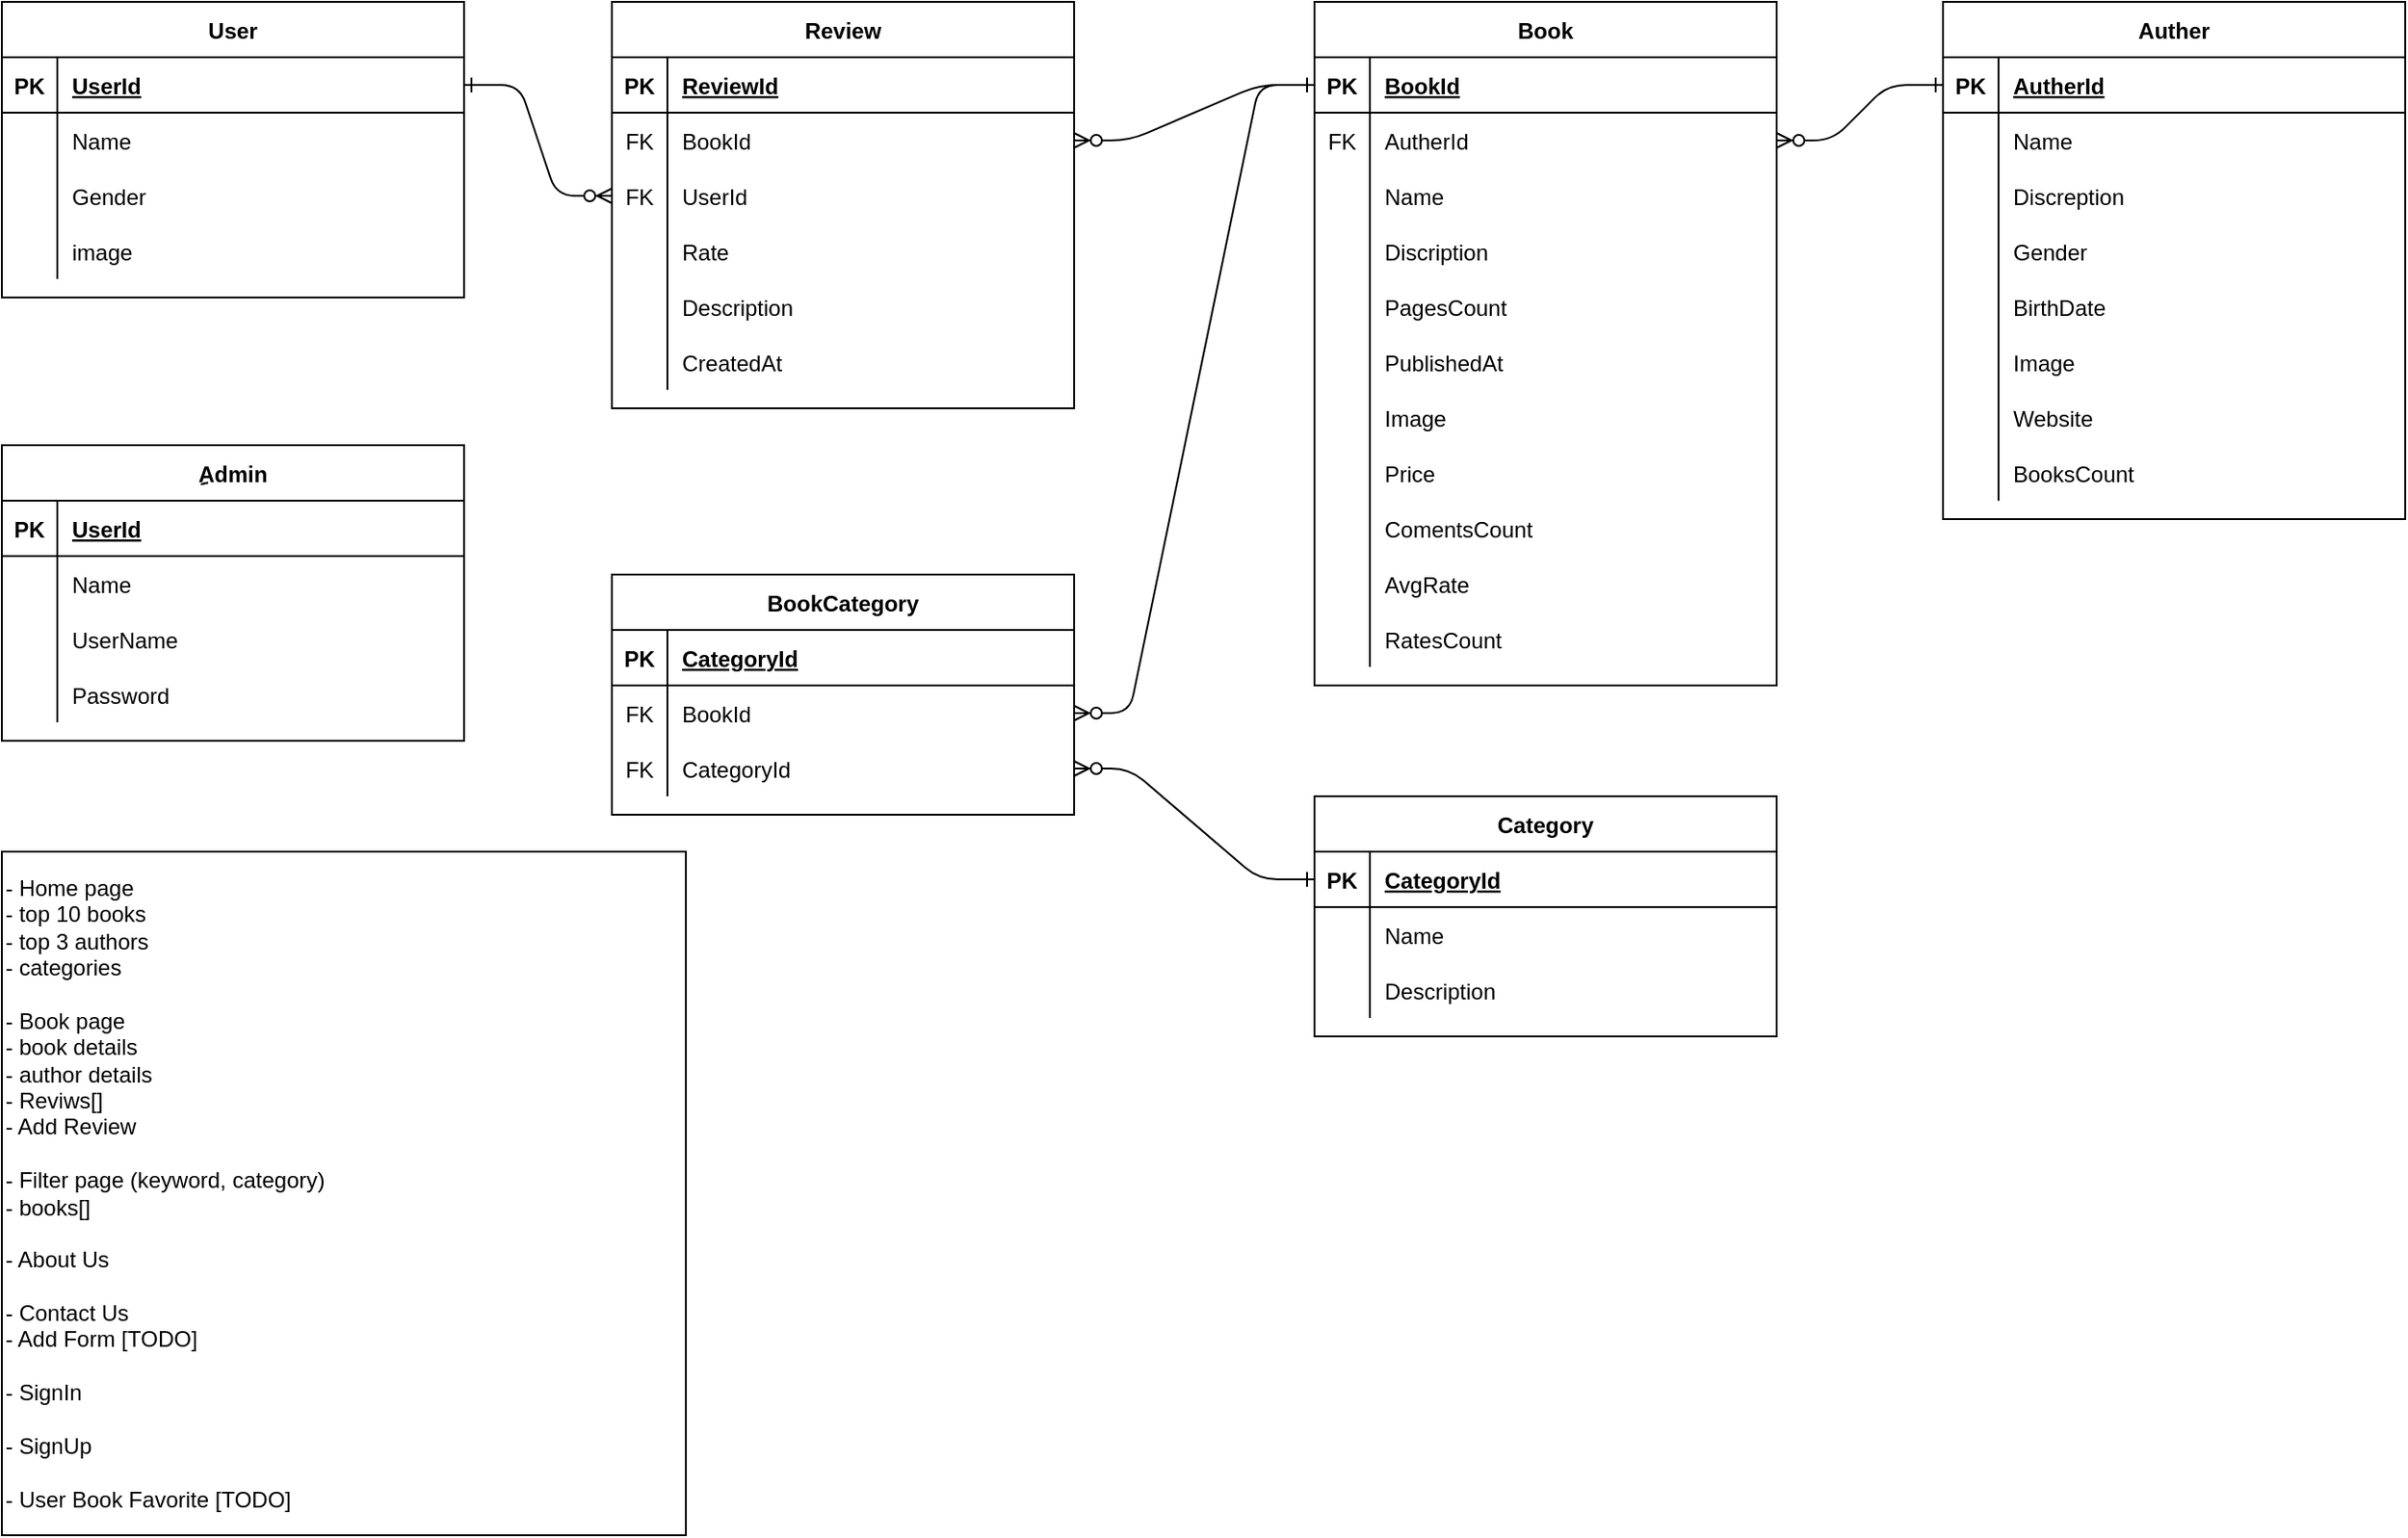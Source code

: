 <mxfile version="14.5.1" type="device"><diagram id="R2lEEEUBdFMjLlhIrx00" name="Page-1"><mxGraphModel dx="2351" dy="1166" grid="1" gridSize="10" guides="1" tooltips="1" connect="1" arrows="1" fold="1" page="0" pageScale="1" pageWidth="850" pageHeight="1100" math="0" shadow="0" extFonts="Permanent Marker^https://fonts.googleapis.com/css?family=Permanent+Marker"><root><mxCell id="0"/><mxCell id="1" parent="0"/><mxCell id="C-vyLk0tnHw3VtMMgP7b-1" value="" style="edgeStyle=entityRelationEdgeStyle;endArrow=ERzeroToMany;startArrow=ERone;endFill=1;startFill=0;" parent="1" source="C-vyLk0tnHw3VtMMgP7b-3" target="C-vyLk0tnHw3VtMMgP7b-27" edge="1"><mxGeometry width="100" height="100" relative="1" as="geometry"><mxPoint x="340" y="720" as="sourcePoint"/><mxPoint x="350" y="250" as="targetPoint"/></mxGeometry></mxCell><mxCell id="C-vyLk0tnHw3VtMMgP7b-2" value="Auther" style="shape=table;startSize=30;container=1;collapsible=1;childLayout=tableLayout;fixedRows=1;rowLines=0;fontStyle=1;align=center;resizeLast=1;" parent="1" vertex="1"><mxGeometry x="360" y="120" width="250" height="280" as="geometry"/></mxCell><mxCell id="C-vyLk0tnHw3VtMMgP7b-3" value="" style="shape=partialRectangle;collapsible=0;dropTarget=0;pointerEvents=0;fillColor=none;points=[[0,0.5],[1,0.5]];portConstraint=eastwest;top=0;left=0;right=0;bottom=1;" parent="C-vyLk0tnHw3VtMMgP7b-2" vertex="1"><mxGeometry y="30" width="250" height="30" as="geometry"/></mxCell><mxCell id="C-vyLk0tnHw3VtMMgP7b-4" value="PK" style="shape=partialRectangle;overflow=hidden;connectable=0;fillColor=none;top=0;left=0;bottom=0;right=0;fontStyle=1;" parent="C-vyLk0tnHw3VtMMgP7b-3" vertex="1"><mxGeometry width="30" height="30" as="geometry"/></mxCell><mxCell id="C-vyLk0tnHw3VtMMgP7b-5" value="AutherId" style="shape=partialRectangle;overflow=hidden;connectable=0;fillColor=none;top=0;left=0;bottom=0;right=0;align=left;spacingLeft=6;fontStyle=5;" parent="C-vyLk0tnHw3VtMMgP7b-3" vertex="1"><mxGeometry x="30" width="220" height="30" as="geometry"/></mxCell><mxCell id="C-vyLk0tnHw3VtMMgP7b-6" value="" style="shape=partialRectangle;collapsible=0;dropTarget=0;pointerEvents=0;fillColor=none;points=[[0,0.5],[1,0.5]];portConstraint=eastwest;top=0;left=0;right=0;bottom=0;" parent="C-vyLk0tnHw3VtMMgP7b-2" vertex="1"><mxGeometry y="60" width="250" height="30" as="geometry"/></mxCell><mxCell id="C-vyLk0tnHw3VtMMgP7b-7" value="" style="shape=partialRectangle;overflow=hidden;connectable=0;fillColor=none;top=0;left=0;bottom=0;right=0;" parent="C-vyLk0tnHw3VtMMgP7b-6" vertex="1"><mxGeometry width="30" height="30" as="geometry"/></mxCell><mxCell id="C-vyLk0tnHw3VtMMgP7b-8" value="Name" style="shape=partialRectangle;overflow=hidden;connectable=0;fillColor=none;top=0;left=0;bottom=0;right=0;align=left;spacingLeft=6;" parent="C-vyLk0tnHw3VtMMgP7b-6" vertex="1"><mxGeometry x="30" width="220" height="30" as="geometry"/></mxCell><mxCell id="C-vyLk0tnHw3VtMMgP7b-9" value="" style="shape=partialRectangle;collapsible=0;dropTarget=0;pointerEvents=0;fillColor=none;points=[[0,0.5],[1,0.5]];portConstraint=eastwest;top=0;left=0;right=0;bottom=0;" parent="C-vyLk0tnHw3VtMMgP7b-2" vertex="1"><mxGeometry y="90" width="250" height="30" as="geometry"/></mxCell><mxCell id="C-vyLk0tnHw3VtMMgP7b-10" value="" style="shape=partialRectangle;overflow=hidden;connectable=0;fillColor=none;top=0;left=0;bottom=0;right=0;" parent="C-vyLk0tnHw3VtMMgP7b-9" vertex="1"><mxGeometry width="30" height="30" as="geometry"/></mxCell><mxCell id="C-vyLk0tnHw3VtMMgP7b-11" value="Discreption" style="shape=partialRectangle;overflow=hidden;connectable=0;fillColor=none;top=0;left=0;bottom=0;right=0;align=left;spacingLeft=6;" parent="C-vyLk0tnHw3VtMMgP7b-9" vertex="1"><mxGeometry x="30" width="220" height="30" as="geometry"/></mxCell><mxCell id="9CYQMxDOQWT6zgm0s9Ft-34" value="" style="shape=partialRectangle;collapsible=0;dropTarget=0;pointerEvents=0;fillColor=none;points=[[0,0.5],[1,0.5]];portConstraint=eastwest;top=0;left=0;right=0;bottom=0;" parent="C-vyLk0tnHw3VtMMgP7b-2" vertex="1"><mxGeometry y="120" width="250" height="30" as="geometry"/></mxCell><mxCell id="9CYQMxDOQWT6zgm0s9Ft-35" value="" style="shape=partialRectangle;overflow=hidden;connectable=0;fillColor=none;top=0;left=0;bottom=0;right=0;" parent="9CYQMxDOQWT6zgm0s9Ft-34" vertex="1"><mxGeometry width="30" height="30" as="geometry"/></mxCell><mxCell id="9CYQMxDOQWT6zgm0s9Ft-36" value="Gender" style="shape=partialRectangle;overflow=hidden;connectable=0;fillColor=none;top=0;left=0;bottom=0;right=0;align=left;spacingLeft=6;" parent="9CYQMxDOQWT6zgm0s9Ft-34" vertex="1"><mxGeometry x="30" width="220" height="30" as="geometry"/></mxCell><mxCell id="9CYQMxDOQWT6zgm0s9Ft-37" value="" style="shape=partialRectangle;collapsible=0;dropTarget=0;pointerEvents=0;fillColor=none;points=[[0,0.5],[1,0.5]];portConstraint=eastwest;top=0;left=0;right=0;bottom=0;" parent="C-vyLk0tnHw3VtMMgP7b-2" vertex="1"><mxGeometry y="150" width="250" height="30" as="geometry"/></mxCell><mxCell id="9CYQMxDOQWT6zgm0s9Ft-38" value="" style="shape=partialRectangle;overflow=hidden;connectable=0;fillColor=none;top=0;left=0;bottom=0;right=0;" parent="9CYQMxDOQWT6zgm0s9Ft-37" vertex="1"><mxGeometry width="30" height="30" as="geometry"/></mxCell><mxCell id="9CYQMxDOQWT6zgm0s9Ft-39" value="BirthDate" style="shape=partialRectangle;overflow=hidden;connectable=0;fillColor=none;top=0;left=0;bottom=0;right=0;align=left;spacingLeft=6;" parent="9CYQMxDOQWT6zgm0s9Ft-37" vertex="1"><mxGeometry x="30" width="220" height="30" as="geometry"/></mxCell><mxCell id="9CYQMxDOQWT6zgm0s9Ft-40" value="" style="shape=partialRectangle;collapsible=0;dropTarget=0;pointerEvents=0;fillColor=none;points=[[0,0.5],[1,0.5]];portConstraint=eastwest;top=0;left=0;right=0;bottom=0;" parent="C-vyLk0tnHw3VtMMgP7b-2" vertex="1"><mxGeometry y="180" width="250" height="30" as="geometry"/></mxCell><mxCell id="9CYQMxDOQWT6zgm0s9Ft-41" value="" style="shape=partialRectangle;overflow=hidden;connectable=0;fillColor=none;top=0;left=0;bottom=0;right=0;" parent="9CYQMxDOQWT6zgm0s9Ft-40" vertex="1"><mxGeometry width="30" height="30" as="geometry"/></mxCell><mxCell id="9CYQMxDOQWT6zgm0s9Ft-42" value="Image" style="shape=partialRectangle;overflow=hidden;connectable=0;fillColor=none;top=0;left=0;bottom=0;right=0;align=left;spacingLeft=6;" parent="9CYQMxDOQWT6zgm0s9Ft-40" vertex="1"><mxGeometry x="30" width="220" height="30" as="geometry"/></mxCell><mxCell id="9CYQMxDOQWT6zgm0s9Ft-43" value="" style="shape=partialRectangle;collapsible=0;dropTarget=0;pointerEvents=0;fillColor=none;points=[[0,0.5],[1,0.5]];portConstraint=eastwest;top=0;left=0;right=0;bottom=0;" parent="C-vyLk0tnHw3VtMMgP7b-2" vertex="1"><mxGeometry y="210" width="250" height="30" as="geometry"/></mxCell><mxCell id="9CYQMxDOQWT6zgm0s9Ft-44" value="" style="shape=partialRectangle;overflow=hidden;connectable=0;fillColor=none;top=0;left=0;bottom=0;right=0;" parent="9CYQMxDOQWT6zgm0s9Ft-43" vertex="1"><mxGeometry width="30" height="30" as="geometry"/></mxCell><mxCell id="9CYQMxDOQWT6zgm0s9Ft-45" value="Website" style="shape=partialRectangle;overflow=hidden;connectable=0;fillColor=none;top=0;left=0;bottom=0;right=0;align=left;spacingLeft=6;" parent="9CYQMxDOQWT6zgm0s9Ft-43" vertex="1"><mxGeometry x="30" width="220" height="30" as="geometry"/></mxCell><mxCell id="9CYQMxDOQWT6zgm0s9Ft-46" value="" style="shape=partialRectangle;collapsible=0;dropTarget=0;pointerEvents=0;fillColor=none;points=[[0,0.5],[1,0.5]];portConstraint=eastwest;top=0;left=0;right=0;bottom=0;" parent="C-vyLk0tnHw3VtMMgP7b-2" vertex="1"><mxGeometry y="240" width="250" height="30" as="geometry"/></mxCell><mxCell id="9CYQMxDOQWT6zgm0s9Ft-47" value="" style="shape=partialRectangle;overflow=hidden;connectable=0;fillColor=none;top=0;left=0;bottom=0;right=0;" parent="9CYQMxDOQWT6zgm0s9Ft-46" vertex="1"><mxGeometry width="30" height="30" as="geometry"/></mxCell><mxCell id="9CYQMxDOQWT6zgm0s9Ft-48" value="BooksCount" style="shape=partialRectangle;overflow=hidden;connectable=0;fillColor=none;top=0;left=0;bottom=0;right=0;align=left;spacingLeft=6;" parent="9CYQMxDOQWT6zgm0s9Ft-46" vertex="1"><mxGeometry x="30" width="220" height="30" as="geometry"/></mxCell><mxCell id="C-vyLk0tnHw3VtMMgP7b-23" value="Book" style="shape=table;startSize=30;container=1;collapsible=1;childLayout=tableLayout;fixedRows=1;rowLines=0;fontStyle=1;align=center;resizeLast=1;" parent="1" vertex="1"><mxGeometry x="20" y="120" width="250" height="370" as="geometry"/></mxCell><mxCell id="C-vyLk0tnHw3VtMMgP7b-24" value="" style="shape=partialRectangle;collapsible=0;dropTarget=0;pointerEvents=0;fillColor=none;points=[[0,0.5],[1,0.5]];portConstraint=eastwest;top=0;left=0;right=0;bottom=1;" parent="C-vyLk0tnHw3VtMMgP7b-23" vertex="1"><mxGeometry y="30" width="250" height="30" as="geometry"/></mxCell><mxCell id="C-vyLk0tnHw3VtMMgP7b-25" value="PK" style="shape=partialRectangle;overflow=hidden;connectable=0;fillColor=none;top=0;left=0;bottom=0;right=0;fontStyle=1;" parent="C-vyLk0tnHw3VtMMgP7b-24" vertex="1"><mxGeometry width="30" height="30" as="geometry"/></mxCell><mxCell id="C-vyLk0tnHw3VtMMgP7b-26" value="BookId" style="shape=partialRectangle;overflow=hidden;connectable=0;fillColor=none;top=0;left=0;bottom=0;right=0;align=left;spacingLeft=6;fontStyle=5;" parent="C-vyLk0tnHw3VtMMgP7b-24" vertex="1"><mxGeometry x="30" width="220" height="30" as="geometry"/></mxCell><mxCell id="C-vyLk0tnHw3VtMMgP7b-27" value="" style="shape=partialRectangle;collapsible=0;dropTarget=0;pointerEvents=0;fillColor=none;points=[[0,0.5],[1,0.5]];portConstraint=eastwest;top=0;left=0;right=0;bottom=0;" parent="C-vyLk0tnHw3VtMMgP7b-23" vertex="1"><mxGeometry y="60" width="250" height="30" as="geometry"/></mxCell><mxCell id="C-vyLk0tnHw3VtMMgP7b-28" value="FK" style="shape=partialRectangle;overflow=hidden;connectable=0;fillColor=none;top=0;left=0;bottom=0;right=0;" parent="C-vyLk0tnHw3VtMMgP7b-27" vertex="1"><mxGeometry width="30" height="30" as="geometry"/></mxCell><mxCell id="C-vyLk0tnHw3VtMMgP7b-29" value="AutherId" style="shape=partialRectangle;overflow=hidden;connectable=0;fillColor=none;top=0;left=0;bottom=0;right=0;align=left;spacingLeft=6;" parent="C-vyLk0tnHw3VtMMgP7b-27" vertex="1"><mxGeometry x="30" width="220" height="30" as="geometry"/></mxCell><mxCell id="9CYQMxDOQWT6zgm0s9Ft-31" value="" style="shape=partialRectangle;collapsible=0;dropTarget=0;pointerEvents=0;fillColor=none;points=[[0,0.5],[1,0.5]];portConstraint=eastwest;top=0;left=0;right=0;bottom=0;" parent="C-vyLk0tnHw3VtMMgP7b-23" vertex="1"><mxGeometry y="90" width="250" height="30" as="geometry"/></mxCell><mxCell id="9CYQMxDOQWT6zgm0s9Ft-32" value="" style="shape=partialRectangle;overflow=hidden;connectable=0;fillColor=none;top=0;left=0;bottom=0;right=0;" parent="9CYQMxDOQWT6zgm0s9Ft-31" vertex="1"><mxGeometry width="30" height="30" as="geometry"/></mxCell><mxCell id="9CYQMxDOQWT6zgm0s9Ft-33" value="Name" style="shape=partialRectangle;overflow=hidden;connectable=0;fillColor=none;top=0;left=0;bottom=0;right=0;align=left;spacingLeft=6;" parent="9CYQMxDOQWT6zgm0s9Ft-31" vertex="1"><mxGeometry x="30" width="220" height="30" as="geometry"/></mxCell><mxCell id="9CYQMxDOQWT6zgm0s9Ft-28" value="" style="shape=partialRectangle;collapsible=0;dropTarget=0;pointerEvents=0;fillColor=none;points=[[0,0.5],[1,0.5]];portConstraint=eastwest;top=0;left=0;right=0;bottom=0;" parent="C-vyLk0tnHw3VtMMgP7b-23" vertex="1"><mxGeometry y="120" width="250" height="30" as="geometry"/></mxCell><mxCell id="9CYQMxDOQWT6zgm0s9Ft-29" value="" style="shape=partialRectangle;overflow=hidden;connectable=0;fillColor=none;top=0;left=0;bottom=0;right=0;" parent="9CYQMxDOQWT6zgm0s9Ft-28" vertex="1"><mxGeometry width="30" height="30" as="geometry"/></mxCell><mxCell id="9CYQMxDOQWT6zgm0s9Ft-30" value="Discription" style="shape=partialRectangle;overflow=hidden;connectable=0;fillColor=none;top=0;left=0;bottom=0;right=0;align=left;spacingLeft=6;" parent="9CYQMxDOQWT6zgm0s9Ft-28" vertex="1"><mxGeometry x="30" width="220" height="30" as="geometry"/></mxCell><mxCell id="9CYQMxDOQWT6zgm0s9Ft-1" value="" style="shape=partialRectangle;collapsible=0;dropTarget=0;pointerEvents=0;fillColor=none;points=[[0,0.5],[1,0.5]];portConstraint=eastwest;top=0;left=0;right=0;bottom=0;" parent="C-vyLk0tnHw3VtMMgP7b-23" vertex="1"><mxGeometry y="150" width="250" height="30" as="geometry"/></mxCell><mxCell id="9CYQMxDOQWT6zgm0s9Ft-2" value="" style="shape=partialRectangle;overflow=hidden;connectable=0;fillColor=none;top=0;left=0;bottom=0;right=0;" parent="9CYQMxDOQWT6zgm0s9Ft-1" vertex="1"><mxGeometry width="30" height="30" as="geometry"/></mxCell><mxCell id="9CYQMxDOQWT6zgm0s9Ft-3" value="PagesCount" style="shape=partialRectangle;overflow=hidden;connectable=0;fillColor=none;top=0;left=0;bottom=0;right=0;align=left;spacingLeft=6;" parent="9CYQMxDOQWT6zgm0s9Ft-1" vertex="1"><mxGeometry x="30" width="220" height="30" as="geometry"/></mxCell><mxCell id="9CYQMxDOQWT6zgm0s9Ft-4" value="" style="shape=partialRectangle;collapsible=0;dropTarget=0;pointerEvents=0;fillColor=none;points=[[0,0.5],[1,0.5]];portConstraint=eastwest;top=0;left=0;right=0;bottom=0;" parent="C-vyLk0tnHw3VtMMgP7b-23" vertex="1"><mxGeometry y="180" width="250" height="30" as="geometry"/></mxCell><mxCell id="9CYQMxDOQWT6zgm0s9Ft-5" value="" style="shape=partialRectangle;overflow=hidden;connectable=0;fillColor=none;top=0;left=0;bottom=0;right=0;" parent="9CYQMxDOQWT6zgm0s9Ft-4" vertex="1"><mxGeometry width="30" height="30" as="geometry"/></mxCell><mxCell id="9CYQMxDOQWT6zgm0s9Ft-6" value="PublishedAt" style="shape=partialRectangle;overflow=hidden;connectable=0;fillColor=none;top=0;left=0;bottom=0;right=0;align=left;spacingLeft=6;" parent="9CYQMxDOQWT6zgm0s9Ft-4" vertex="1"><mxGeometry x="30" width="220" height="30" as="geometry"/></mxCell><mxCell id="9CYQMxDOQWT6zgm0s9Ft-7" value="" style="shape=partialRectangle;collapsible=0;dropTarget=0;pointerEvents=0;fillColor=none;points=[[0,0.5],[1,0.5]];portConstraint=eastwest;top=0;left=0;right=0;bottom=0;" parent="C-vyLk0tnHw3VtMMgP7b-23" vertex="1"><mxGeometry y="210" width="250" height="30" as="geometry"/></mxCell><mxCell id="9CYQMxDOQWT6zgm0s9Ft-8" value="" style="shape=partialRectangle;overflow=hidden;connectable=0;fillColor=none;top=0;left=0;bottom=0;right=0;" parent="9CYQMxDOQWT6zgm0s9Ft-7" vertex="1"><mxGeometry width="30" height="30" as="geometry"/></mxCell><mxCell id="9CYQMxDOQWT6zgm0s9Ft-9" value="Image" style="shape=partialRectangle;overflow=hidden;connectable=0;fillColor=none;top=0;left=0;bottom=0;right=0;align=left;spacingLeft=6;" parent="9CYQMxDOQWT6zgm0s9Ft-7" vertex="1"><mxGeometry x="30" width="220" height="30" as="geometry"/></mxCell><mxCell id="9CYQMxDOQWT6zgm0s9Ft-10" value="" style="shape=partialRectangle;collapsible=0;dropTarget=0;pointerEvents=0;fillColor=none;points=[[0,0.5],[1,0.5]];portConstraint=eastwest;top=0;left=0;right=0;bottom=0;" parent="C-vyLk0tnHw3VtMMgP7b-23" vertex="1"><mxGeometry y="240" width="250" height="30" as="geometry"/></mxCell><mxCell id="9CYQMxDOQWT6zgm0s9Ft-11" value="" style="shape=partialRectangle;overflow=hidden;connectable=0;fillColor=none;top=0;left=0;bottom=0;right=0;" parent="9CYQMxDOQWT6zgm0s9Ft-10" vertex="1"><mxGeometry width="30" height="30" as="geometry"/></mxCell><mxCell id="9CYQMxDOQWT6zgm0s9Ft-12" value="Price" style="shape=partialRectangle;overflow=hidden;connectable=0;fillColor=none;top=0;left=0;bottom=0;right=0;align=left;spacingLeft=6;" parent="9CYQMxDOQWT6zgm0s9Ft-10" vertex="1"><mxGeometry x="30" width="220" height="30" as="geometry"/></mxCell><mxCell id="9CYQMxDOQWT6zgm0s9Ft-13" value="" style="shape=partialRectangle;collapsible=0;dropTarget=0;pointerEvents=0;fillColor=none;points=[[0,0.5],[1,0.5]];portConstraint=eastwest;top=0;left=0;right=0;bottom=0;" parent="C-vyLk0tnHw3VtMMgP7b-23" vertex="1"><mxGeometry y="270" width="250" height="30" as="geometry"/></mxCell><mxCell id="9CYQMxDOQWT6zgm0s9Ft-14" value="" style="shape=partialRectangle;overflow=hidden;connectable=0;fillColor=none;top=0;left=0;bottom=0;right=0;" parent="9CYQMxDOQWT6zgm0s9Ft-13" vertex="1"><mxGeometry width="30" height="30" as="geometry"/></mxCell><mxCell id="9CYQMxDOQWT6zgm0s9Ft-15" value="ComentsCount" style="shape=partialRectangle;overflow=hidden;connectable=0;fillColor=none;top=0;left=0;bottom=0;right=0;align=left;spacingLeft=6;" parent="9CYQMxDOQWT6zgm0s9Ft-13" vertex="1"><mxGeometry x="30" width="220" height="30" as="geometry"/></mxCell><mxCell id="9CYQMxDOQWT6zgm0s9Ft-16" value="" style="shape=partialRectangle;collapsible=0;dropTarget=0;pointerEvents=0;fillColor=none;points=[[0,0.5],[1,0.5]];portConstraint=eastwest;top=0;left=0;right=0;bottom=0;" parent="C-vyLk0tnHw3VtMMgP7b-23" vertex="1"><mxGeometry y="300" width="250" height="30" as="geometry"/></mxCell><mxCell id="9CYQMxDOQWT6zgm0s9Ft-17" value="" style="shape=partialRectangle;overflow=hidden;connectable=0;fillColor=none;top=0;left=0;bottom=0;right=0;" parent="9CYQMxDOQWT6zgm0s9Ft-16" vertex="1"><mxGeometry width="30" height="30" as="geometry"/></mxCell><mxCell id="9CYQMxDOQWT6zgm0s9Ft-18" value="AvgRate" style="shape=partialRectangle;overflow=hidden;connectable=0;fillColor=none;top=0;left=0;bottom=0;right=0;align=left;spacingLeft=6;" parent="9CYQMxDOQWT6zgm0s9Ft-16" vertex="1"><mxGeometry x="30" width="220" height="30" as="geometry"/></mxCell><mxCell id="9CYQMxDOQWT6zgm0s9Ft-19" value="" style="shape=partialRectangle;collapsible=0;dropTarget=0;pointerEvents=0;fillColor=none;points=[[0,0.5],[1,0.5]];portConstraint=eastwest;top=0;left=0;right=0;bottom=0;" parent="C-vyLk0tnHw3VtMMgP7b-23" vertex="1"><mxGeometry y="330" width="250" height="30" as="geometry"/></mxCell><mxCell id="9CYQMxDOQWT6zgm0s9Ft-20" value="" style="shape=partialRectangle;overflow=hidden;connectable=0;fillColor=none;top=0;left=0;bottom=0;right=0;" parent="9CYQMxDOQWT6zgm0s9Ft-19" vertex="1"><mxGeometry width="30" height="30" as="geometry"/></mxCell><mxCell id="9CYQMxDOQWT6zgm0s9Ft-21" value="RatesCount" style="shape=partialRectangle;overflow=hidden;connectable=0;fillColor=none;top=0;left=0;bottom=0;right=0;align=left;spacingLeft=6;" parent="9CYQMxDOQWT6zgm0s9Ft-19" vertex="1"><mxGeometry x="30" width="220" height="30" as="geometry"/></mxCell><mxCell id="9CYQMxDOQWT6zgm0s9Ft-55" value="Review" style="shape=table;startSize=30;container=1;collapsible=1;childLayout=tableLayout;fixedRows=1;rowLines=0;fontStyle=1;align=center;resizeLast=1;" parent="1" vertex="1"><mxGeometry x="-360" y="120" width="250" height="220" as="geometry"/></mxCell><mxCell id="9CYQMxDOQWT6zgm0s9Ft-56" value="" style="shape=partialRectangle;collapsible=0;dropTarget=0;pointerEvents=0;fillColor=none;points=[[0,0.5],[1,0.5]];portConstraint=eastwest;top=0;left=0;right=0;bottom=1;" parent="9CYQMxDOQWT6zgm0s9Ft-55" vertex="1"><mxGeometry y="30" width="250" height="30" as="geometry"/></mxCell><mxCell id="9CYQMxDOQWT6zgm0s9Ft-57" value="PK" style="shape=partialRectangle;overflow=hidden;connectable=0;fillColor=none;top=0;left=0;bottom=0;right=0;fontStyle=1;" parent="9CYQMxDOQWT6zgm0s9Ft-56" vertex="1"><mxGeometry width="30" height="30" as="geometry"/></mxCell><mxCell id="9CYQMxDOQWT6zgm0s9Ft-58" value="ReviewId" style="shape=partialRectangle;overflow=hidden;connectable=0;fillColor=none;top=0;left=0;bottom=0;right=0;align=left;spacingLeft=6;fontStyle=5;" parent="9CYQMxDOQWT6zgm0s9Ft-56" vertex="1"><mxGeometry x="30" width="220" height="30" as="geometry"/></mxCell><mxCell id="9CYQMxDOQWT6zgm0s9Ft-59" value="" style="shape=partialRectangle;collapsible=0;dropTarget=0;pointerEvents=0;fillColor=none;points=[[0,0.5],[1,0.5]];portConstraint=eastwest;top=0;left=0;right=0;bottom=0;" parent="9CYQMxDOQWT6zgm0s9Ft-55" vertex="1"><mxGeometry y="60" width="250" height="30" as="geometry"/></mxCell><mxCell id="9CYQMxDOQWT6zgm0s9Ft-60" value="FK" style="shape=partialRectangle;overflow=hidden;connectable=0;fillColor=none;top=0;left=0;bottom=0;right=0;" parent="9CYQMxDOQWT6zgm0s9Ft-59" vertex="1"><mxGeometry width="30" height="30" as="geometry"/></mxCell><mxCell id="9CYQMxDOQWT6zgm0s9Ft-61" value="BookId" style="shape=partialRectangle;overflow=hidden;connectable=0;fillColor=none;top=0;left=0;bottom=0;right=0;align=left;spacingLeft=6;" parent="9CYQMxDOQWT6zgm0s9Ft-59" vertex="1"><mxGeometry x="30" width="220" height="30" as="geometry"/></mxCell><mxCell id="9CYQMxDOQWT6zgm0s9Ft-62" value="" style="shape=partialRectangle;collapsible=0;dropTarget=0;pointerEvents=0;fillColor=none;points=[[0,0.5],[1,0.5]];portConstraint=eastwest;top=0;left=0;right=0;bottom=0;" parent="9CYQMxDOQWT6zgm0s9Ft-55" vertex="1"><mxGeometry y="90" width="250" height="30" as="geometry"/></mxCell><mxCell id="9CYQMxDOQWT6zgm0s9Ft-63" value="FK" style="shape=partialRectangle;overflow=hidden;connectable=0;fillColor=none;top=0;left=0;bottom=0;right=0;" parent="9CYQMxDOQWT6zgm0s9Ft-62" vertex="1"><mxGeometry width="30" height="30" as="geometry"/></mxCell><mxCell id="9CYQMxDOQWT6zgm0s9Ft-64" value="UserId" style="shape=partialRectangle;overflow=hidden;connectable=0;fillColor=none;top=0;left=0;bottom=0;right=0;align=left;spacingLeft=6;" parent="9CYQMxDOQWT6zgm0s9Ft-62" vertex="1"><mxGeometry x="30" width="220" height="30" as="geometry"/></mxCell><mxCell id="9CYQMxDOQWT6zgm0s9Ft-65" value="" style="shape=partialRectangle;collapsible=0;dropTarget=0;pointerEvents=0;fillColor=none;points=[[0,0.5],[1,0.5]];portConstraint=eastwest;top=0;left=0;right=0;bottom=0;" parent="9CYQMxDOQWT6zgm0s9Ft-55" vertex="1"><mxGeometry y="120" width="250" height="30" as="geometry"/></mxCell><mxCell id="9CYQMxDOQWT6zgm0s9Ft-66" value="" style="shape=partialRectangle;overflow=hidden;connectable=0;fillColor=none;top=0;left=0;bottom=0;right=0;" parent="9CYQMxDOQWT6zgm0s9Ft-65" vertex="1"><mxGeometry width="30" height="30" as="geometry"/></mxCell><mxCell id="9CYQMxDOQWT6zgm0s9Ft-67" value="Rate" style="shape=partialRectangle;overflow=hidden;connectable=0;fillColor=none;top=0;left=0;bottom=0;right=0;align=left;spacingLeft=6;" parent="9CYQMxDOQWT6zgm0s9Ft-65" vertex="1"><mxGeometry x="30" width="220" height="30" as="geometry"/></mxCell><mxCell id="9CYQMxDOQWT6zgm0s9Ft-68" value="" style="shape=partialRectangle;collapsible=0;dropTarget=0;pointerEvents=0;fillColor=none;points=[[0,0.5],[1,0.5]];portConstraint=eastwest;top=0;left=0;right=0;bottom=0;" parent="9CYQMxDOQWT6zgm0s9Ft-55" vertex="1"><mxGeometry y="150" width="250" height="30" as="geometry"/></mxCell><mxCell id="9CYQMxDOQWT6zgm0s9Ft-69" value="" style="shape=partialRectangle;overflow=hidden;connectable=0;fillColor=none;top=0;left=0;bottom=0;right=0;" parent="9CYQMxDOQWT6zgm0s9Ft-68" vertex="1"><mxGeometry width="30" height="30" as="geometry"/></mxCell><mxCell id="9CYQMxDOQWT6zgm0s9Ft-70" value="Description" style="shape=partialRectangle;overflow=hidden;connectable=0;fillColor=none;top=0;left=0;bottom=0;right=0;align=left;spacingLeft=6;" parent="9CYQMxDOQWT6zgm0s9Ft-68" vertex="1"><mxGeometry x="30" width="220" height="30" as="geometry"/></mxCell><mxCell id="9CYQMxDOQWT6zgm0s9Ft-71" value="" style="shape=partialRectangle;collapsible=0;dropTarget=0;pointerEvents=0;fillColor=none;points=[[0,0.5],[1,0.5]];portConstraint=eastwest;top=0;left=0;right=0;bottom=0;" parent="9CYQMxDOQWT6zgm0s9Ft-55" vertex="1"><mxGeometry y="180" width="250" height="30" as="geometry"/></mxCell><mxCell id="9CYQMxDOQWT6zgm0s9Ft-72" value="" style="shape=partialRectangle;overflow=hidden;connectable=0;fillColor=none;top=0;left=0;bottom=0;right=0;" parent="9CYQMxDOQWT6zgm0s9Ft-71" vertex="1"><mxGeometry width="30" height="30" as="geometry"/></mxCell><mxCell id="9CYQMxDOQWT6zgm0s9Ft-73" value="CreatedAt" style="shape=partialRectangle;overflow=hidden;connectable=0;fillColor=none;top=0;left=0;bottom=0;right=0;align=left;spacingLeft=6;" parent="9CYQMxDOQWT6zgm0s9Ft-71" vertex="1"><mxGeometry x="30" width="220" height="30" as="geometry"/></mxCell><mxCell id="9CYQMxDOQWT6zgm0s9Ft-89" value="User" style="shape=table;startSize=30;container=1;collapsible=1;childLayout=tableLayout;fixedRows=1;rowLines=0;fontStyle=1;align=center;resizeLast=1;" parent="1" vertex="1"><mxGeometry x="-690" y="120" width="250" height="160" as="geometry"/></mxCell><mxCell id="9CYQMxDOQWT6zgm0s9Ft-90" value="" style="shape=partialRectangle;collapsible=0;dropTarget=0;pointerEvents=0;fillColor=none;points=[[0,0.5],[1,0.5]];portConstraint=eastwest;top=0;left=0;right=0;bottom=1;" parent="9CYQMxDOQWT6zgm0s9Ft-89" vertex="1"><mxGeometry y="30" width="250" height="30" as="geometry"/></mxCell><mxCell id="9CYQMxDOQWT6zgm0s9Ft-91" value="PK" style="shape=partialRectangle;overflow=hidden;connectable=0;fillColor=none;top=0;left=0;bottom=0;right=0;fontStyle=1;" parent="9CYQMxDOQWT6zgm0s9Ft-90" vertex="1"><mxGeometry width="30" height="30" as="geometry"/></mxCell><mxCell id="9CYQMxDOQWT6zgm0s9Ft-92" value="UserId" style="shape=partialRectangle;overflow=hidden;connectable=0;fillColor=none;top=0;left=0;bottom=0;right=0;align=left;spacingLeft=6;fontStyle=5;" parent="9CYQMxDOQWT6zgm0s9Ft-90" vertex="1"><mxGeometry x="30" width="220" height="30" as="geometry"/></mxCell><mxCell id="9CYQMxDOQWT6zgm0s9Ft-93" value="" style="shape=partialRectangle;collapsible=0;dropTarget=0;pointerEvents=0;fillColor=none;points=[[0,0.5],[1,0.5]];portConstraint=eastwest;top=0;left=0;right=0;bottom=0;" parent="9CYQMxDOQWT6zgm0s9Ft-89" vertex="1"><mxGeometry y="60" width="250" height="30" as="geometry"/></mxCell><mxCell id="9CYQMxDOQWT6zgm0s9Ft-94" value="" style="shape=partialRectangle;overflow=hidden;connectable=0;fillColor=none;top=0;left=0;bottom=0;right=0;" parent="9CYQMxDOQWT6zgm0s9Ft-93" vertex="1"><mxGeometry width="30" height="30" as="geometry"/></mxCell><mxCell id="9CYQMxDOQWT6zgm0s9Ft-95" value="Name" style="shape=partialRectangle;overflow=hidden;connectable=0;fillColor=none;top=0;left=0;bottom=0;right=0;align=left;spacingLeft=6;" parent="9CYQMxDOQWT6zgm0s9Ft-93" vertex="1"><mxGeometry x="30" width="220" height="30" as="geometry"/></mxCell><mxCell id="9CYQMxDOQWT6zgm0s9Ft-96" value="" style="shape=partialRectangle;collapsible=0;dropTarget=0;pointerEvents=0;fillColor=none;points=[[0,0.5],[1,0.5]];portConstraint=eastwest;top=0;left=0;right=0;bottom=0;" parent="9CYQMxDOQWT6zgm0s9Ft-89" vertex="1"><mxGeometry y="90" width="250" height="30" as="geometry"/></mxCell><mxCell id="9CYQMxDOQWT6zgm0s9Ft-97" value="" style="shape=partialRectangle;overflow=hidden;connectable=0;fillColor=none;top=0;left=0;bottom=0;right=0;" parent="9CYQMxDOQWT6zgm0s9Ft-96" vertex="1"><mxGeometry width="30" height="30" as="geometry"/></mxCell><mxCell id="9CYQMxDOQWT6zgm0s9Ft-98" value="Gender" style="shape=partialRectangle;overflow=hidden;connectable=0;fillColor=none;top=0;left=0;bottom=0;right=0;align=left;spacingLeft=6;" parent="9CYQMxDOQWT6zgm0s9Ft-96" vertex="1"><mxGeometry x="30" width="220" height="30" as="geometry"/></mxCell><mxCell id="9CYQMxDOQWT6zgm0s9Ft-125" value="" style="shape=partialRectangle;collapsible=0;dropTarget=0;pointerEvents=0;fillColor=none;points=[[0,0.5],[1,0.5]];portConstraint=eastwest;top=0;left=0;right=0;bottom=0;" parent="9CYQMxDOQWT6zgm0s9Ft-89" vertex="1"><mxGeometry y="120" width="250" height="30" as="geometry"/></mxCell><mxCell id="9CYQMxDOQWT6zgm0s9Ft-126" value="" style="shape=partialRectangle;overflow=hidden;connectable=0;fillColor=none;top=0;left=0;bottom=0;right=0;" parent="9CYQMxDOQWT6zgm0s9Ft-125" vertex="1"><mxGeometry width="30" height="30" as="geometry"/></mxCell><mxCell id="9CYQMxDOQWT6zgm0s9Ft-127" value="image" style="shape=partialRectangle;overflow=hidden;connectable=0;fillColor=none;top=0;left=0;bottom=0;right=0;align=left;spacingLeft=6;" parent="9CYQMxDOQWT6zgm0s9Ft-125" vertex="1"><mxGeometry x="30" width="220" height="30" as="geometry"/></mxCell><mxCell id="9CYQMxDOQWT6zgm0s9Ft-123" value="" style="edgeStyle=entityRelationEdgeStyle;endArrow=ERzeroToMany;startArrow=ERone;endFill=1;startFill=0;" parent="1" source="C-vyLk0tnHw3VtMMgP7b-24" target="9CYQMxDOQWT6zgm0s9Ft-59" edge="1"><mxGeometry width="100" height="100" relative="1" as="geometry"><mxPoint x="460" y="175" as="sourcePoint"/><mxPoint x="280" y="205" as="targetPoint"/></mxGeometry></mxCell><mxCell id="9CYQMxDOQWT6zgm0s9Ft-124" value="" style="edgeStyle=entityRelationEdgeStyle;endArrow=ERzeroToMany;startArrow=ERone;endFill=1;startFill=0;" parent="1" source="9CYQMxDOQWT6zgm0s9Ft-90" target="9CYQMxDOQWT6zgm0s9Ft-62" edge="1"><mxGeometry width="100" height="100" relative="1" as="geometry"><mxPoint x="30" y="175" as="sourcePoint"/><mxPoint x="-100" y="205" as="targetPoint"/></mxGeometry></mxCell><mxCell id="9CYQMxDOQWT6zgm0s9Ft-128" value="Category" style="shape=table;startSize=30;container=1;collapsible=1;childLayout=tableLayout;fixedRows=1;rowLines=0;fontStyle=1;align=center;resizeLast=1;" parent="1" vertex="1"><mxGeometry x="20" y="550" width="250" height="130" as="geometry"/></mxCell><mxCell id="9CYQMxDOQWT6zgm0s9Ft-129" value="" style="shape=partialRectangle;collapsible=0;dropTarget=0;pointerEvents=0;fillColor=none;points=[[0,0.5],[1,0.5]];portConstraint=eastwest;top=0;left=0;right=0;bottom=1;" parent="9CYQMxDOQWT6zgm0s9Ft-128" vertex="1"><mxGeometry y="30" width="250" height="30" as="geometry"/></mxCell><mxCell id="9CYQMxDOQWT6zgm0s9Ft-130" value="PK" style="shape=partialRectangle;overflow=hidden;connectable=0;fillColor=none;top=0;left=0;bottom=0;right=0;fontStyle=1;" parent="9CYQMxDOQWT6zgm0s9Ft-129" vertex="1"><mxGeometry width="30" height="30" as="geometry"/></mxCell><mxCell id="9CYQMxDOQWT6zgm0s9Ft-131" value="CategoryId" style="shape=partialRectangle;overflow=hidden;connectable=0;fillColor=none;top=0;left=0;bottom=0;right=0;align=left;spacingLeft=6;fontStyle=5;" parent="9CYQMxDOQWT6zgm0s9Ft-129" vertex="1"><mxGeometry x="30" width="220" height="30" as="geometry"/></mxCell><mxCell id="9CYQMxDOQWT6zgm0s9Ft-132" value="" style="shape=partialRectangle;collapsible=0;dropTarget=0;pointerEvents=0;fillColor=none;points=[[0,0.5],[1,0.5]];portConstraint=eastwest;top=0;left=0;right=0;bottom=0;" parent="9CYQMxDOQWT6zgm0s9Ft-128" vertex="1"><mxGeometry y="60" width="250" height="30" as="geometry"/></mxCell><mxCell id="9CYQMxDOQWT6zgm0s9Ft-133" value="" style="shape=partialRectangle;overflow=hidden;connectable=0;fillColor=none;top=0;left=0;bottom=0;right=0;" parent="9CYQMxDOQWT6zgm0s9Ft-132" vertex="1"><mxGeometry width="30" height="30" as="geometry"/></mxCell><mxCell id="9CYQMxDOQWT6zgm0s9Ft-134" value="Name" style="shape=partialRectangle;overflow=hidden;connectable=0;fillColor=none;top=0;left=0;bottom=0;right=0;align=left;spacingLeft=6;" parent="9CYQMxDOQWT6zgm0s9Ft-132" vertex="1"><mxGeometry x="30" width="220" height="30" as="geometry"/></mxCell><mxCell id="9CYQMxDOQWT6zgm0s9Ft-141" value="" style="shape=partialRectangle;collapsible=0;dropTarget=0;pointerEvents=0;fillColor=none;points=[[0,0.5],[1,0.5]];portConstraint=eastwest;top=0;left=0;right=0;bottom=0;" parent="9CYQMxDOQWT6zgm0s9Ft-128" vertex="1"><mxGeometry y="90" width="250" height="30" as="geometry"/></mxCell><mxCell id="9CYQMxDOQWT6zgm0s9Ft-142" value="" style="shape=partialRectangle;overflow=hidden;connectable=0;fillColor=none;top=0;left=0;bottom=0;right=0;" parent="9CYQMxDOQWT6zgm0s9Ft-141" vertex="1"><mxGeometry width="30" height="30" as="geometry"/></mxCell><mxCell id="9CYQMxDOQWT6zgm0s9Ft-143" value="Description" style="shape=partialRectangle;overflow=hidden;connectable=0;fillColor=none;top=0;left=0;bottom=0;right=0;align=left;spacingLeft=6;" parent="9CYQMxDOQWT6zgm0s9Ft-141" vertex="1"><mxGeometry x="30" width="220" height="30" as="geometry"/></mxCell><mxCell id="9CYQMxDOQWT6zgm0s9Ft-147" value="BookCategory" style="shape=table;startSize=30;container=1;collapsible=1;childLayout=tableLayout;fixedRows=1;rowLines=0;fontStyle=1;align=center;resizeLast=1;" parent="1" vertex="1"><mxGeometry x="-360" y="430" width="250" height="130" as="geometry"/></mxCell><mxCell id="9CYQMxDOQWT6zgm0s9Ft-148" value="" style="shape=partialRectangle;collapsible=0;dropTarget=0;pointerEvents=0;fillColor=none;points=[[0,0.5],[1,0.5]];portConstraint=eastwest;top=0;left=0;right=0;bottom=1;" parent="9CYQMxDOQWT6zgm0s9Ft-147" vertex="1"><mxGeometry y="30" width="250" height="30" as="geometry"/></mxCell><mxCell id="9CYQMxDOQWT6zgm0s9Ft-149" value="PK" style="shape=partialRectangle;overflow=hidden;connectable=0;fillColor=none;top=0;left=0;bottom=0;right=0;fontStyle=1;" parent="9CYQMxDOQWT6zgm0s9Ft-148" vertex="1"><mxGeometry width="30" height="30" as="geometry"/></mxCell><mxCell id="9CYQMxDOQWT6zgm0s9Ft-150" value="CategoryId" style="shape=partialRectangle;overflow=hidden;connectable=0;fillColor=none;top=0;left=0;bottom=0;right=0;align=left;spacingLeft=6;fontStyle=5;" parent="9CYQMxDOQWT6zgm0s9Ft-148" vertex="1"><mxGeometry x="30" width="220" height="30" as="geometry"/></mxCell><mxCell id="9CYQMxDOQWT6zgm0s9Ft-151" value="" style="shape=partialRectangle;collapsible=0;dropTarget=0;pointerEvents=0;fillColor=none;points=[[0,0.5],[1,0.5]];portConstraint=eastwest;top=0;left=0;right=0;bottom=0;" parent="9CYQMxDOQWT6zgm0s9Ft-147" vertex="1"><mxGeometry y="60" width="250" height="30" as="geometry"/></mxCell><mxCell id="9CYQMxDOQWT6zgm0s9Ft-152" value="FK" style="shape=partialRectangle;overflow=hidden;connectable=0;fillColor=none;top=0;left=0;bottom=0;right=0;" parent="9CYQMxDOQWT6zgm0s9Ft-151" vertex="1"><mxGeometry width="30" height="30" as="geometry"/></mxCell><mxCell id="9CYQMxDOQWT6zgm0s9Ft-153" value="BookId" style="shape=partialRectangle;overflow=hidden;connectable=0;fillColor=none;top=0;left=0;bottom=0;right=0;align=left;spacingLeft=6;" parent="9CYQMxDOQWT6zgm0s9Ft-151" vertex="1"><mxGeometry x="30" width="220" height="30" as="geometry"/></mxCell><mxCell id="9CYQMxDOQWT6zgm0s9Ft-154" value="" style="shape=partialRectangle;collapsible=0;dropTarget=0;pointerEvents=0;fillColor=none;points=[[0,0.5],[1,0.5]];portConstraint=eastwest;top=0;left=0;right=0;bottom=0;" parent="9CYQMxDOQWT6zgm0s9Ft-147" vertex="1"><mxGeometry y="90" width="250" height="30" as="geometry"/></mxCell><mxCell id="9CYQMxDOQWT6zgm0s9Ft-155" value="FK" style="shape=partialRectangle;overflow=hidden;connectable=0;fillColor=none;top=0;left=0;bottom=0;right=0;" parent="9CYQMxDOQWT6zgm0s9Ft-154" vertex="1"><mxGeometry width="30" height="30" as="geometry"/></mxCell><mxCell id="9CYQMxDOQWT6zgm0s9Ft-156" value="CategoryId" style="shape=partialRectangle;overflow=hidden;connectable=0;fillColor=none;top=0;left=0;bottom=0;right=0;align=left;spacingLeft=6;" parent="9CYQMxDOQWT6zgm0s9Ft-154" vertex="1"><mxGeometry x="30" width="220" height="30" as="geometry"/></mxCell><mxCell id="9CYQMxDOQWT6zgm0s9Ft-157" value="" style="edgeStyle=entityRelationEdgeStyle;endArrow=ERzeroToMany;startArrow=ERone;endFill=1;startFill=0;" parent="1" source="C-vyLk0tnHw3VtMMgP7b-24" target="9CYQMxDOQWT6zgm0s9Ft-151" edge="1"><mxGeometry width="100" height="100" relative="1" as="geometry"><mxPoint x="30" y="175" as="sourcePoint"/><mxPoint x="-100" y="205" as="targetPoint"/></mxGeometry></mxCell><mxCell id="9CYQMxDOQWT6zgm0s9Ft-158" value="" style="edgeStyle=entityRelationEdgeStyle;endArrow=ERzeroToMany;startArrow=ERone;endFill=1;startFill=0;" parent="1" source="9CYQMxDOQWT6zgm0s9Ft-129" target="9CYQMxDOQWT6zgm0s9Ft-154" edge="1"><mxGeometry width="100" height="100" relative="1" as="geometry"><mxPoint x="30" y="175" as="sourcePoint"/><mxPoint x="-100" y="-65" as="targetPoint"/></mxGeometry></mxCell><mxCell id="TgAeRl8bfD6M4kwpKSqR-1" value="ِAdmin" style="shape=table;startSize=30;container=1;collapsible=1;childLayout=tableLayout;fixedRows=1;rowLines=0;fontStyle=1;align=center;resizeLast=1;" parent="1" vertex="1"><mxGeometry x="-690" y="360" width="250" height="160" as="geometry"/></mxCell><mxCell id="TgAeRl8bfD6M4kwpKSqR-2" value="" style="shape=partialRectangle;collapsible=0;dropTarget=0;pointerEvents=0;fillColor=none;points=[[0,0.5],[1,0.5]];portConstraint=eastwest;top=0;left=0;right=0;bottom=1;" parent="TgAeRl8bfD6M4kwpKSqR-1" vertex="1"><mxGeometry y="30" width="250" height="30" as="geometry"/></mxCell><mxCell id="TgAeRl8bfD6M4kwpKSqR-3" value="PK" style="shape=partialRectangle;overflow=hidden;connectable=0;fillColor=none;top=0;left=0;bottom=0;right=0;fontStyle=1;" parent="TgAeRl8bfD6M4kwpKSqR-2" vertex="1"><mxGeometry width="30" height="30" as="geometry"/></mxCell><mxCell id="TgAeRl8bfD6M4kwpKSqR-4" value="UserId" style="shape=partialRectangle;overflow=hidden;connectable=0;fillColor=none;top=0;left=0;bottom=0;right=0;align=left;spacingLeft=6;fontStyle=5;" parent="TgAeRl8bfD6M4kwpKSqR-2" vertex="1"><mxGeometry x="30" width="220" height="30" as="geometry"/></mxCell><mxCell id="TgAeRl8bfD6M4kwpKSqR-5" value="" style="shape=partialRectangle;collapsible=0;dropTarget=0;pointerEvents=0;fillColor=none;points=[[0,0.5],[1,0.5]];portConstraint=eastwest;top=0;left=0;right=0;bottom=0;" parent="TgAeRl8bfD6M4kwpKSqR-1" vertex="1"><mxGeometry y="60" width="250" height="30" as="geometry"/></mxCell><mxCell id="TgAeRl8bfD6M4kwpKSqR-6" value="" style="shape=partialRectangle;overflow=hidden;connectable=0;fillColor=none;top=0;left=0;bottom=0;right=0;" parent="TgAeRl8bfD6M4kwpKSqR-5" vertex="1"><mxGeometry width="30" height="30" as="geometry"/></mxCell><mxCell id="TgAeRl8bfD6M4kwpKSqR-7" value="Name" style="shape=partialRectangle;overflow=hidden;connectable=0;fillColor=none;top=0;left=0;bottom=0;right=0;align=left;spacingLeft=6;" parent="TgAeRl8bfD6M4kwpKSqR-5" vertex="1"><mxGeometry x="30" width="220" height="30" as="geometry"/></mxCell><mxCell id="TgAeRl8bfD6M4kwpKSqR-8" value="" style="shape=partialRectangle;collapsible=0;dropTarget=0;pointerEvents=0;fillColor=none;points=[[0,0.5],[1,0.5]];portConstraint=eastwest;top=0;left=0;right=0;bottom=0;" parent="TgAeRl8bfD6M4kwpKSqR-1" vertex="1"><mxGeometry y="90" width="250" height="30" as="geometry"/></mxCell><mxCell id="TgAeRl8bfD6M4kwpKSqR-9" value="" style="shape=partialRectangle;overflow=hidden;connectable=0;fillColor=none;top=0;left=0;bottom=0;right=0;" parent="TgAeRl8bfD6M4kwpKSqR-8" vertex="1"><mxGeometry width="30" height="30" as="geometry"/></mxCell><mxCell id="TgAeRl8bfD6M4kwpKSqR-10" value="UserName" style="shape=partialRectangle;overflow=hidden;connectable=0;fillColor=none;top=0;left=0;bottom=0;right=0;align=left;spacingLeft=6;" parent="TgAeRl8bfD6M4kwpKSqR-8" vertex="1"><mxGeometry x="30" width="220" height="30" as="geometry"/></mxCell><mxCell id="TgAeRl8bfD6M4kwpKSqR-11" value="" style="shape=partialRectangle;collapsible=0;dropTarget=0;pointerEvents=0;fillColor=none;points=[[0,0.5],[1,0.5]];portConstraint=eastwest;top=0;left=0;right=0;bottom=0;" parent="TgAeRl8bfD6M4kwpKSqR-1" vertex="1"><mxGeometry y="120" width="250" height="30" as="geometry"/></mxCell><mxCell id="TgAeRl8bfD6M4kwpKSqR-12" value="" style="shape=partialRectangle;overflow=hidden;connectable=0;fillColor=none;top=0;left=0;bottom=0;right=0;" parent="TgAeRl8bfD6M4kwpKSqR-11" vertex="1"><mxGeometry width="30" height="30" as="geometry"/></mxCell><mxCell id="TgAeRl8bfD6M4kwpKSqR-13" value="Password" style="shape=partialRectangle;overflow=hidden;connectable=0;fillColor=none;top=0;left=0;bottom=0;right=0;align=left;spacingLeft=6;" parent="TgAeRl8bfD6M4kwpKSqR-11" vertex="1"><mxGeometry x="30" width="220" height="30" as="geometry"/></mxCell><mxCell id="TgAeRl8bfD6M4kwpKSqR-14" value="&lt;div&gt;- Home page&amp;nbsp;&lt;/div&gt;&lt;div&gt;&lt;span&gt;&#9;&lt;/span&gt;- top 10 books&amp;nbsp;&lt;/div&gt;&lt;div&gt;&lt;span&gt;&#9;&lt;/span&gt;- top 3 authors&lt;/div&gt;&lt;div&gt;&lt;span&gt;&#9;&lt;/span&gt;- categories&lt;/div&gt;&lt;div&gt;&lt;br&gt;&lt;/div&gt;&lt;div&gt;- Book page&lt;/div&gt;&lt;div&gt;&lt;span&gt;&#9;&lt;/span&gt;- book details&lt;/div&gt;&lt;div&gt;&lt;span&gt;&#9;&lt;/span&gt;- author details&lt;/div&gt;&lt;div&gt;&lt;span&gt;&#9;&lt;/span&gt;- Reviws[]&lt;/div&gt;&lt;div&gt;&lt;span&gt;&#9;&lt;/span&gt;- Add Review&lt;/div&gt;&lt;div&gt;&lt;br&gt;&lt;/div&gt;&lt;div&gt;- Filter page (keyword, category)&lt;/div&gt;&lt;div&gt;&lt;span&gt;&#9;&lt;/span&gt;- books[]&amp;nbsp;&lt;/div&gt;&lt;div&gt;&lt;br&gt;&lt;/div&gt;&lt;div&gt;- About Us&lt;/div&gt;&lt;div&gt;&lt;br&gt;&lt;/div&gt;&lt;div&gt;- Contact Us&lt;/div&gt;&lt;div&gt;&lt;span&gt;&#9;&lt;/span&gt;- Add Form [TODO]&lt;/div&gt;&lt;div&gt;&lt;br&gt;&lt;/div&gt;&lt;div&gt;- SignIn&lt;/div&gt;&lt;div&gt;&lt;br&gt;&lt;/div&gt;&lt;div&gt;- SignUp&lt;/div&gt;&lt;div&gt;&lt;br&gt;&lt;/div&gt;&lt;div&gt;- User Book Favorite [TODO]&lt;/div&gt;" style="whiteSpace=wrap;html=1;aspect=fixed;align=left;" parent="1" vertex="1"><mxGeometry x="-690" y="580" width="370" height="370" as="geometry"/></mxCell></root></mxGraphModel></diagram></mxfile>